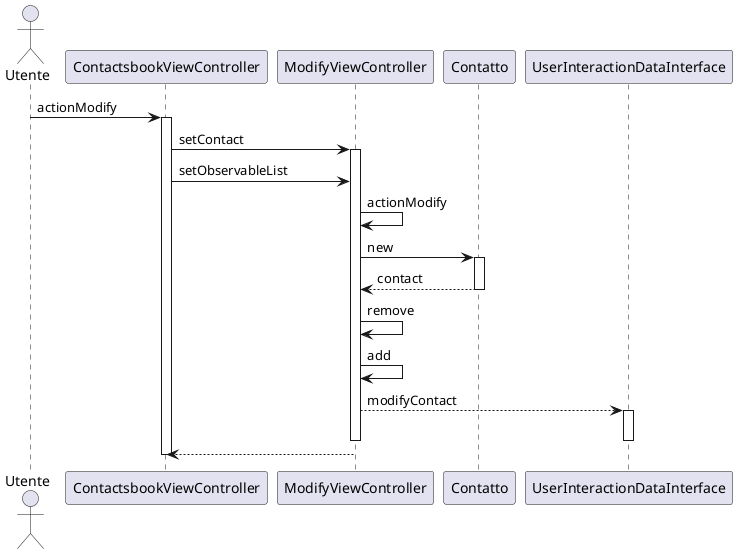 @startuml
actor Utente
participant ContactsbookViewController
participant ModifyViewController
participant "Contatto" as Contact
participant UserInteractionDataInterface


Utente -> ContactsbookViewController: actionModify
activate ContactsbookViewController
ContactsbookViewController->ModifyViewController: setContact
activate ModifyViewController
ContactsbookViewController->ModifyViewController: setObservableList
ModifyViewController -> ModifyViewController: actionModify
ModifyViewController->Contact: new
activate Contact
Contact-->ModifyViewController: contact
deactivate Contact
ModifyViewController->ModifyViewController: remove
ModifyViewController->ModifyViewController: add
ModifyViewController-->UserInteractionDataInterface: modifyContact
activate UserInteractionDataInterface
deactivate ModifyViewController
deactivate UserInteractionDataInterface
ModifyViewController-->ContactsbookViewController
deactivate ContactsbookViewController
@enduml 